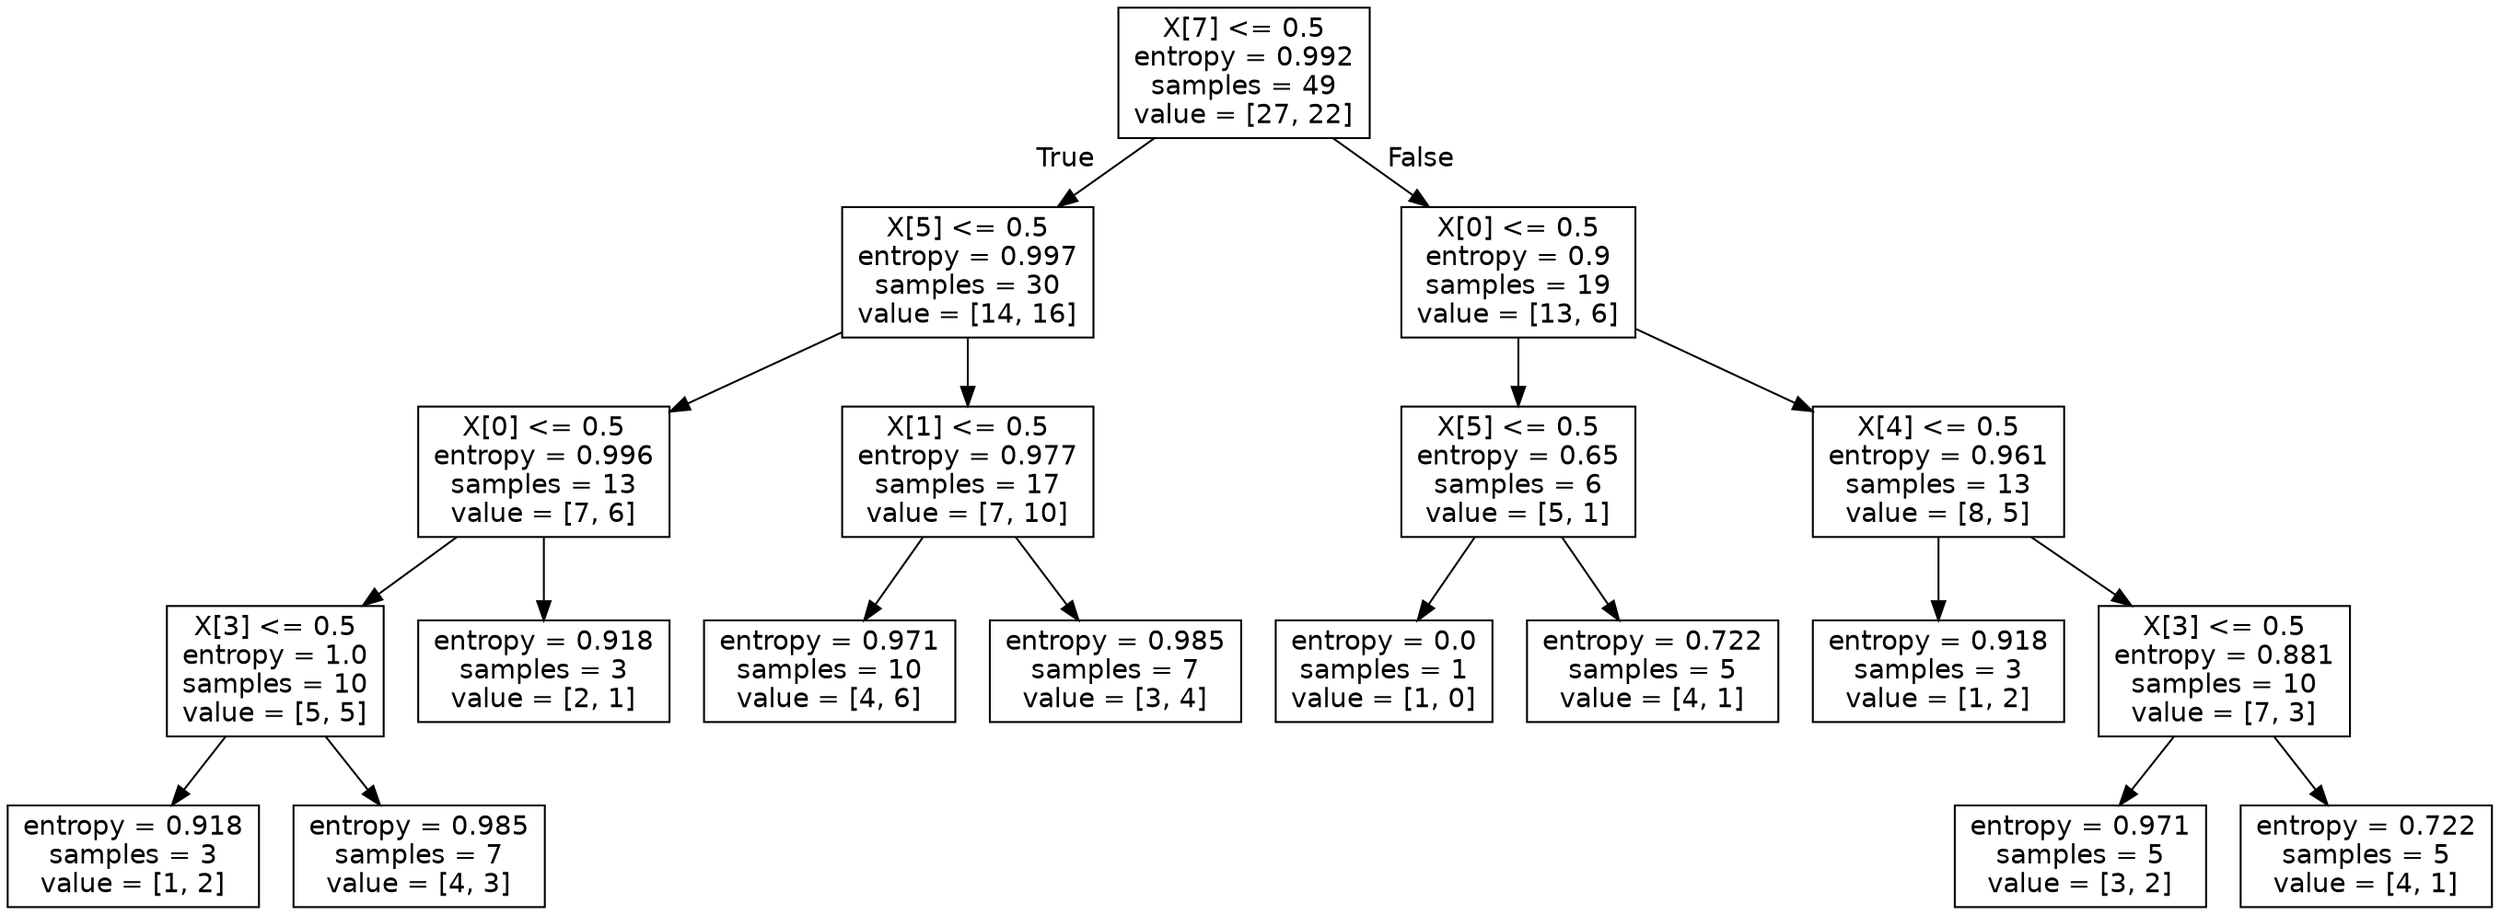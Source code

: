 digraph Tree {
node [shape=box, fontname="helvetica"] ;
edge [fontname="helvetica"] ;
0 [label="X[7] <= 0.5\nentropy = 0.992\nsamples = 49\nvalue = [27, 22]"] ;
1 [label="X[5] <= 0.5\nentropy = 0.997\nsamples = 30\nvalue = [14, 16]"] ;
0 -> 1 [labeldistance=2.5, labelangle=45, headlabel="True"] ;
2 [label="X[0] <= 0.5\nentropy = 0.996\nsamples = 13\nvalue = [7, 6]"] ;
1 -> 2 ;
3 [label="X[3] <= 0.5\nentropy = 1.0\nsamples = 10\nvalue = [5, 5]"] ;
2 -> 3 ;
4 [label="entropy = 0.918\nsamples = 3\nvalue = [1, 2]"] ;
3 -> 4 ;
5 [label="entropy = 0.985\nsamples = 7\nvalue = [4, 3]"] ;
3 -> 5 ;
6 [label="entropy = 0.918\nsamples = 3\nvalue = [2, 1]"] ;
2 -> 6 ;
7 [label="X[1] <= 0.5\nentropy = 0.977\nsamples = 17\nvalue = [7, 10]"] ;
1 -> 7 ;
8 [label="entropy = 0.971\nsamples = 10\nvalue = [4, 6]"] ;
7 -> 8 ;
9 [label="entropy = 0.985\nsamples = 7\nvalue = [3, 4]"] ;
7 -> 9 ;
10 [label="X[0] <= 0.5\nentropy = 0.9\nsamples = 19\nvalue = [13, 6]"] ;
0 -> 10 [labeldistance=2.5, labelangle=-45, headlabel="False"] ;
11 [label="X[5] <= 0.5\nentropy = 0.65\nsamples = 6\nvalue = [5, 1]"] ;
10 -> 11 ;
12 [label="entropy = 0.0\nsamples = 1\nvalue = [1, 0]"] ;
11 -> 12 ;
13 [label="entropy = 0.722\nsamples = 5\nvalue = [4, 1]"] ;
11 -> 13 ;
14 [label="X[4] <= 0.5\nentropy = 0.961\nsamples = 13\nvalue = [8, 5]"] ;
10 -> 14 ;
15 [label="entropy = 0.918\nsamples = 3\nvalue = [1, 2]"] ;
14 -> 15 ;
16 [label="X[3] <= 0.5\nentropy = 0.881\nsamples = 10\nvalue = [7, 3]"] ;
14 -> 16 ;
17 [label="entropy = 0.971\nsamples = 5\nvalue = [3, 2]"] ;
16 -> 17 ;
18 [label="entropy = 0.722\nsamples = 5\nvalue = [4, 1]"] ;
16 -> 18 ;
}